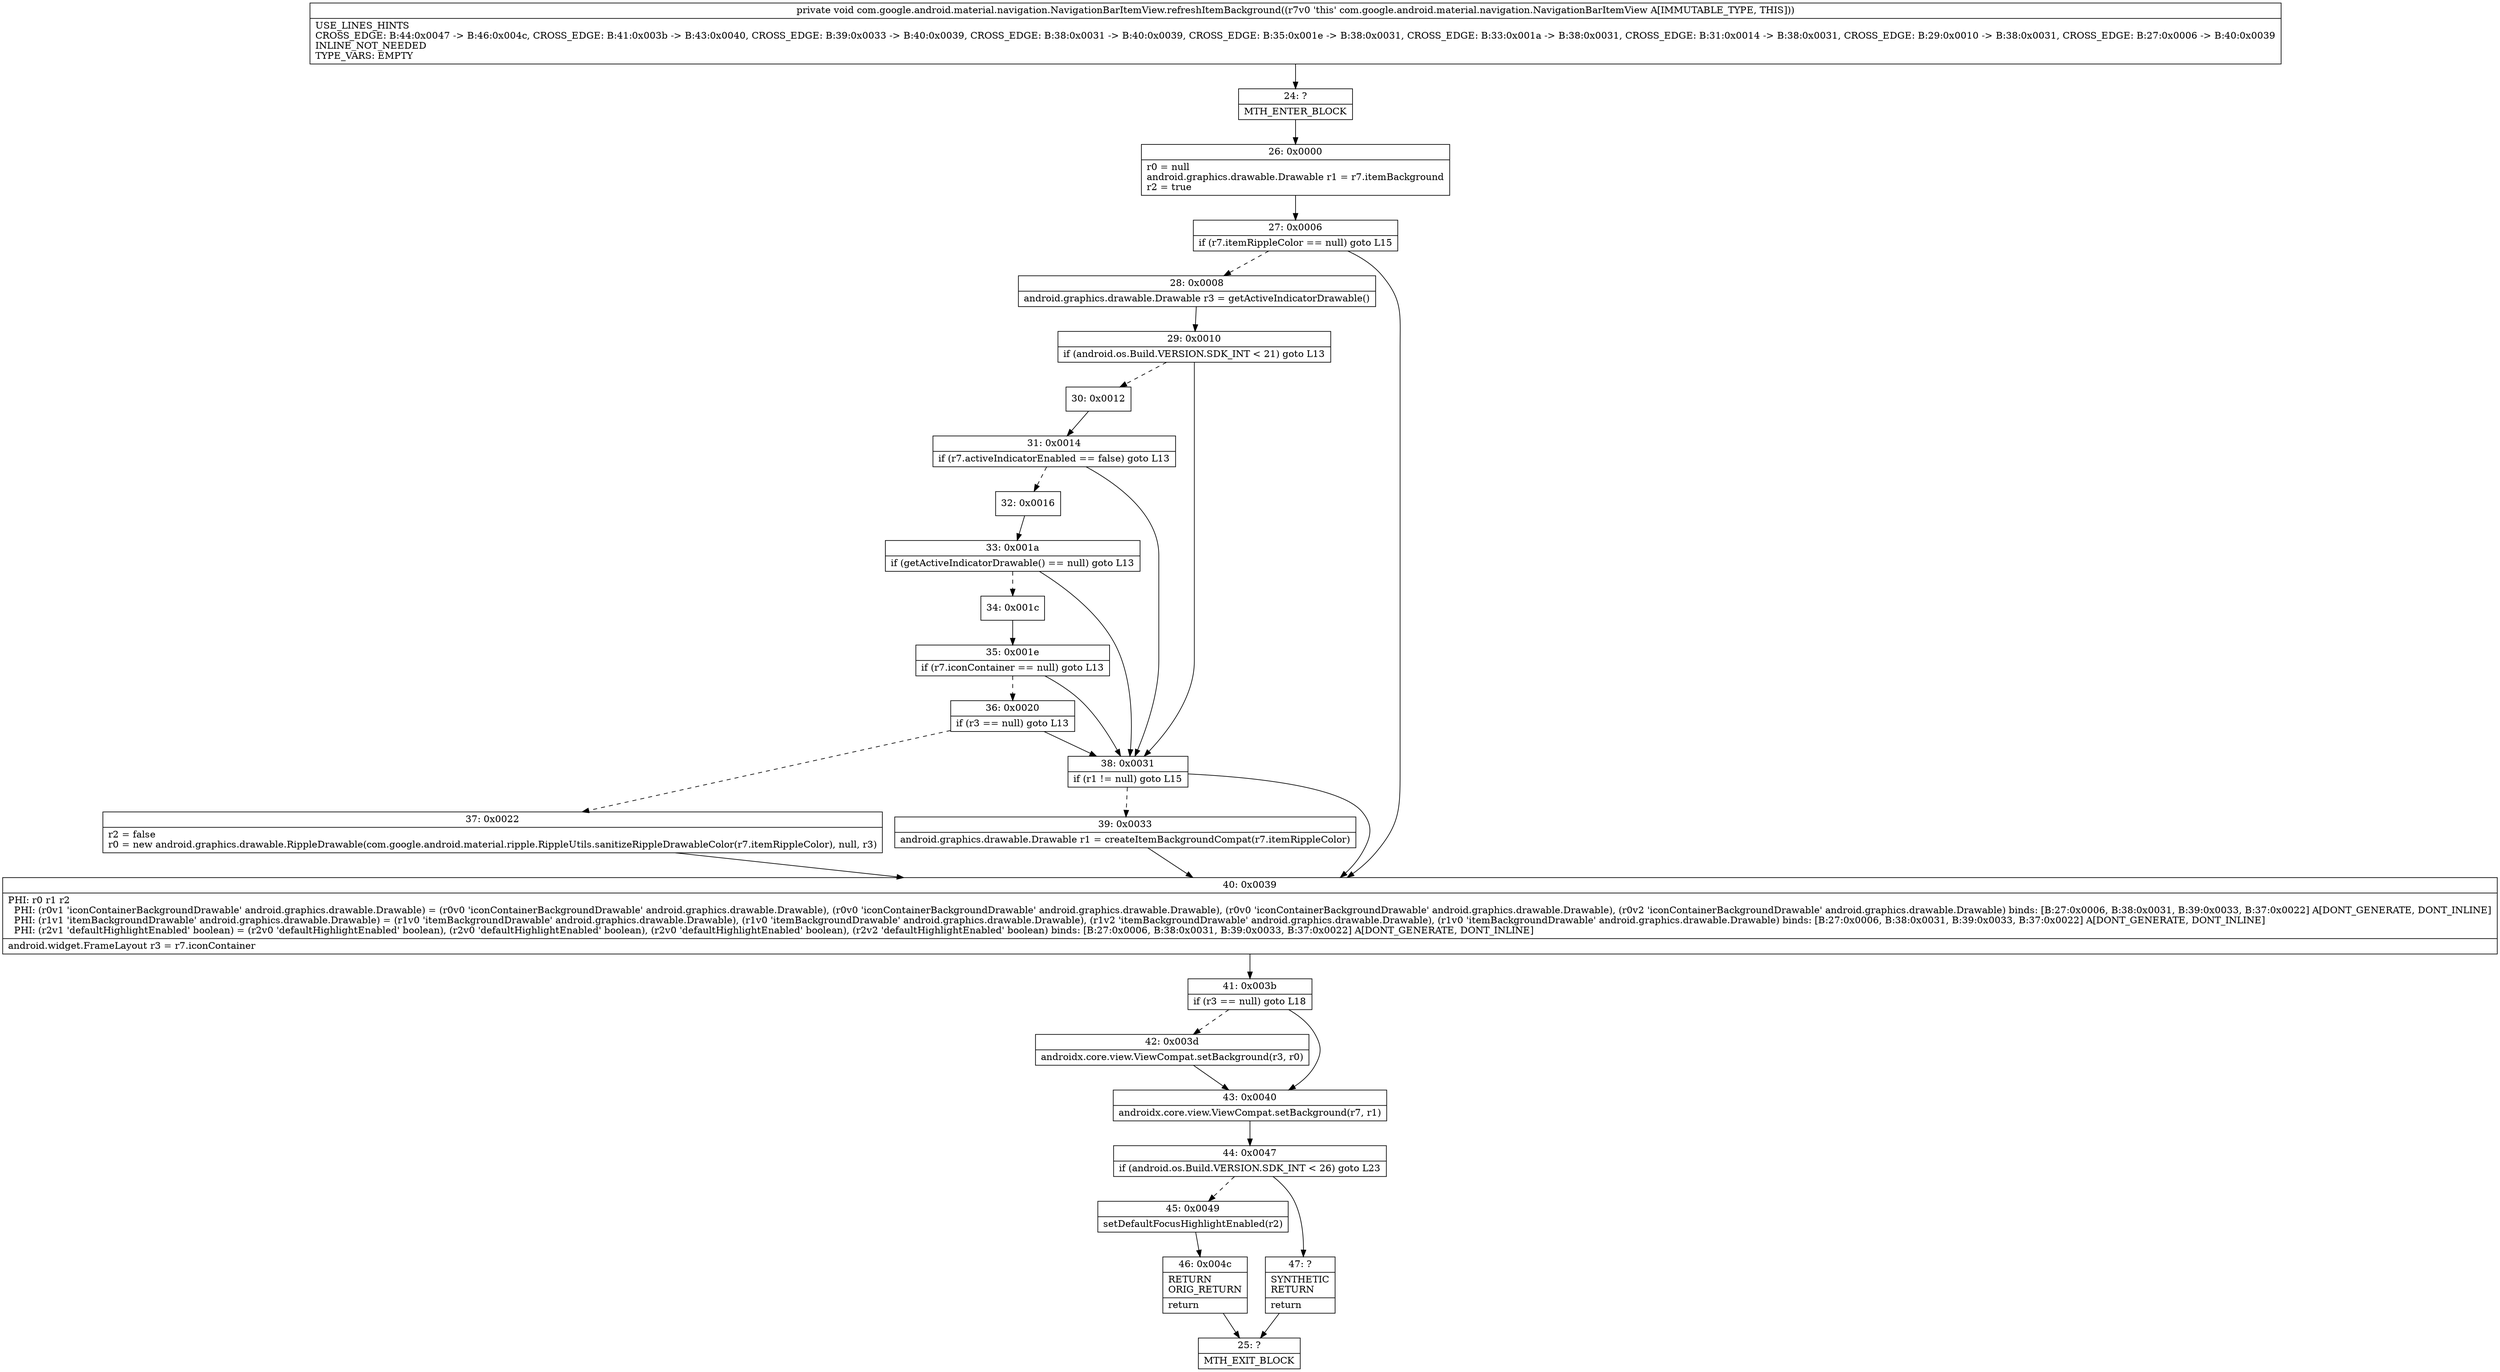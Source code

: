 digraph "CFG forcom.google.android.material.navigation.NavigationBarItemView.refreshItemBackground()V" {
Node_24 [shape=record,label="{24\:\ ?|MTH_ENTER_BLOCK\l}"];
Node_26 [shape=record,label="{26\:\ 0x0000|r0 = null\landroid.graphics.drawable.Drawable r1 = r7.itemBackground\lr2 = true\l}"];
Node_27 [shape=record,label="{27\:\ 0x0006|if (r7.itemRippleColor == null) goto L15\l}"];
Node_28 [shape=record,label="{28\:\ 0x0008|android.graphics.drawable.Drawable r3 = getActiveIndicatorDrawable()\l}"];
Node_29 [shape=record,label="{29\:\ 0x0010|if (android.os.Build.VERSION.SDK_INT \< 21) goto L13\l}"];
Node_30 [shape=record,label="{30\:\ 0x0012}"];
Node_31 [shape=record,label="{31\:\ 0x0014|if (r7.activeIndicatorEnabled == false) goto L13\l}"];
Node_32 [shape=record,label="{32\:\ 0x0016}"];
Node_33 [shape=record,label="{33\:\ 0x001a|if (getActiveIndicatorDrawable() == null) goto L13\l}"];
Node_34 [shape=record,label="{34\:\ 0x001c}"];
Node_35 [shape=record,label="{35\:\ 0x001e|if (r7.iconContainer == null) goto L13\l}"];
Node_36 [shape=record,label="{36\:\ 0x0020|if (r3 == null) goto L13\l}"];
Node_37 [shape=record,label="{37\:\ 0x0022|r2 = false\lr0 = new android.graphics.drawable.RippleDrawable(com.google.android.material.ripple.RippleUtils.sanitizeRippleDrawableColor(r7.itemRippleColor), null, r3)\l}"];
Node_38 [shape=record,label="{38\:\ 0x0031|if (r1 != null) goto L15\l}"];
Node_39 [shape=record,label="{39\:\ 0x0033|android.graphics.drawable.Drawable r1 = createItemBackgroundCompat(r7.itemRippleColor)\l}"];
Node_40 [shape=record,label="{40\:\ 0x0039|PHI: r0 r1 r2 \l  PHI: (r0v1 'iconContainerBackgroundDrawable' android.graphics.drawable.Drawable) = (r0v0 'iconContainerBackgroundDrawable' android.graphics.drawable.Drawable), (r0v0 'iconContainerBackgroundDrawable' android.graphics.drawable.Drawable), (r0v0 'iconContainerBackgroundDrawable' android.graphics.drawable.Drawable), (r0v2 'iconContainerBackgroundDrawable' android.graphics.drawable.Drawable) binds: [B:27:0x0006, B:38:0x0031, B:39:0x0033, B:37:0x0022] A[DONT_GENERATE, DONT_INLINE]\l  PHI: (r1v1 'itemBackgroundDrawable' android.graphics.drawable.Drawable) = (r1v0 'itemBackgroundDrawable' android.graphics.drawable.Drawable), (r1v0 'itemBackgroundDrawable' android.graphics.drawable.Drawable), (r1v2 'itemBackgroundDrawable' android.graphics.drawable.Drawable), (r1v0 'itemBackgroundDrawable' android.graphics.drawable.Drawable) binds: [B:27:0x0006, B:38:0x0031, B:39:0x0033, B:37:0x0022] A[DONT_GENERATE, DONT_INLINE]\l  PHI: (r2v1 'defaultHighlightEnabled' boolean) = (r2v0 'defaultHighlightEnabled' boolean), (r2v0 'defaultHighlightEnabled' boolean), (r2v0 'defaultHighlightEnabled' boolean), (r2v2 'defaultHighlightEnabled' boolean) binds: [B:27:0x0006, B:38:0x0031, B:39:0x0033, B:37:0x0022] A[DONT_GENERATE, DONT_INLINE]\l|android.widget.FrameLayout r3 = r7.iconContainer\l}"];
Node_41 [shape=record,label="{41\:\ 0x003b|if (r3 == null) goto L18\l}"];
Node_42 [shape=record,label="{42\:\ 0x003d|androidx.core.view.ViewCompat.setBackground(r3, r0)\l}"];
Node_43 [shape=record,label="{43\:\ 0x0040|androidx.core.view.ViewCompat.setBackground(r7, r1)\l}"];
Node_44 [shape=record,label="{44\:\ 0x0047|if (android.os.Build.VERSION.SDK_INT \< 26) goto L23\l}"];
Node_45 [shape=record,label="{45\:\ 0x0049|setDefaultFocusHighlightEnabled(r2)\l}"];
Node_46 [shape=record,label="{46\:\ 0x004c|RETURN\lORIG_RETURN\l|return\l}"];
Node_25 [shape=record,label="{25\:\ ?|MTH_EXIT_BLOCK\l}"];
Node_47 [shape=record,label="{47\:\ ?|SYNTHETIC\lRETURN\l|return\l}"];
MethodNode[shape=record,label="{private void com.google.android.material.navigation.NavigationBarItemView.refreshItemBackground((r7v0 'this' com.google.android.material.navigation.NavigationBarItemView A[IMMUTABLE_TYPE, THIS]))  | USE_LINES_HINTS\lCROSS_EDGE: B:44:0x0047 \-\> B:46:0x004c, CROSS_EDGE: B:41:0x003b \-\> B:43:0x0040, CROSS_EDGE: B:39:0x0033 \-\> B:40:0x0039, CROSS_EDGE: B:38:0x0031 \-\> B:40:0x0039, CROSS_EDGE: B:35:0x001e \-\> B:38:0x0031, CROSS_EDGE: B:33:0x001a \-\> B:38:0x0031, CROSS_EDGE: B:31:0x0014 \-\> B:38:0x0031, CROSS_EDGE: B:29:0x0010 \-\> B:38:0x0031, CROSS_EDGE: B:27:0x0006 \-\> B:40:0x0039\lINLINE_NOT_NEEDED\lTYPE_VARS: EMPTY\l}"];
MethodNode -> Node_24;Node_24 -> Node_26;
Node_26 -> Node_27;
Node_27 -> Node_28[style=dashed];
Node_27 -> Node_40;
Node_28 -> Node_29;
Node_29 -> Node_30[style=dashed];
Node_29 -> Node_38;
Node_30 -> Node_31;
Node_31 -> Node_32[style=dashed];
Node_31 -> Node_38;
Node_32 -> Node_33;
Node_33 -> Node_34[style=dashed];
Node_33 -> Node_38;
Node_34 -> Node_35;
Node_35 -> Node_36[style=dashed];
Node_35 -> Node_38;
Node_36 -> Node_37[style=dashed];
Node_36 -> Node_38;
Node_37 -> Node_40;
Node_38 -> Node_39[style=dashed];
Node_38 -> Node_40;
Node_39 -> Node_40;
Node_40 -> Node_41;
Node_41 -> Node_42[style=dashed];
Node_41 -> Node_43;
Node_42 -> Node_43;
Node_43 -> Node_44;
Node_44 -> Node_45[style=dashed];
Node_44 -> Node_47;
Node_45 -> Node_46;
Node_46 -> Node_25;
Node_47 -> Node_25;
}

